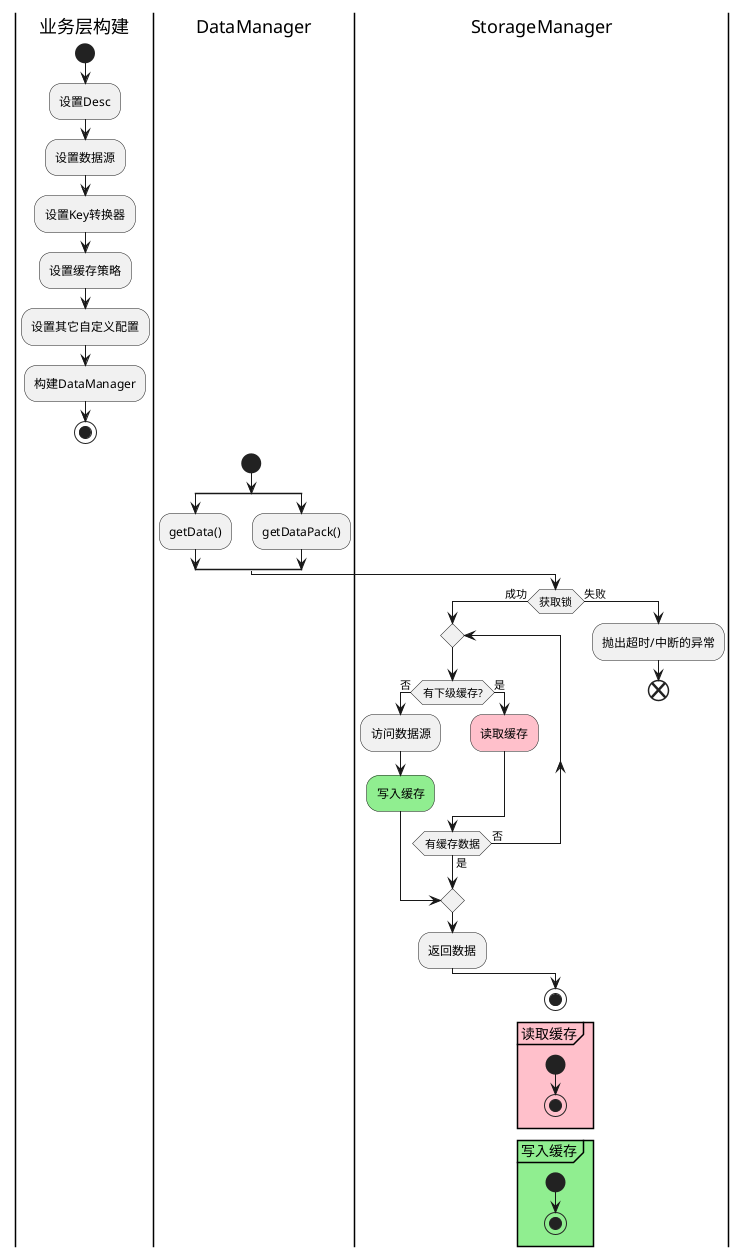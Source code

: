 @startuml
'https://plantuml.com/activity-diagram-beta

|业务层构建|
start
:设置Desc;
:设置数据源;
:设置Key转换器;
:设置缓存策略;
:设置其它自定义配置;
:构建DataManager;
stop

|DataManager|
start
split
    :getData();
split again
    :getDataPack();
end split

|StorageManager|
if(获取锁) is(成功) then
    repeat
        if (有下级缓存?) is (否) then
            :访问数据源;
            #lightgreen:写入缓存;
            break
        else (是)
            #pink:读取缓存;
        endif
    repeat while (有缓存数据) is (否) not (是)
    :返回数据;
else (失败)
    :抛出超时/中断的异常;
    end
end if

stop

|StorageManager|
group 读取缓存 #pink
start
stop
end group

|StorageManager|
group 写入缓存 #lightgreen
start
stop
end group

@enduml
